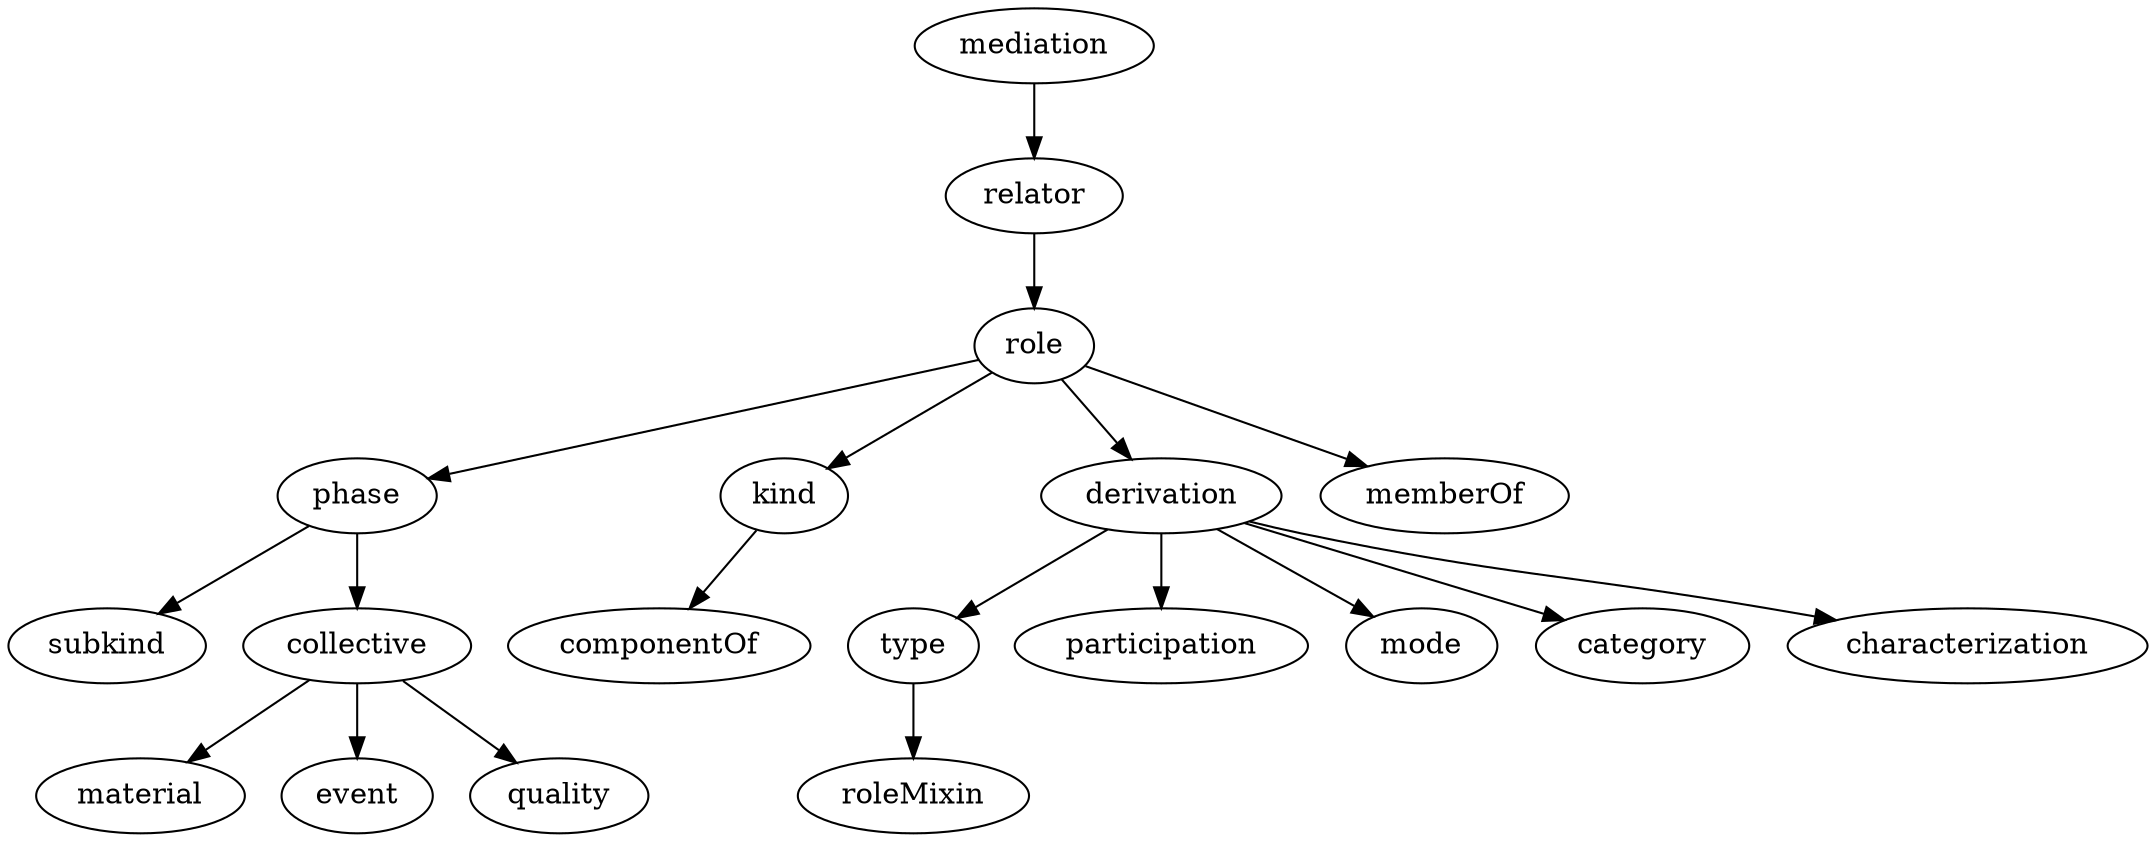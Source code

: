 strict digraph {
mediation;
relator;
role;
phase;
kind;
derivation;
memberOf;
subkind;
collective;
componentOf;
material;
event;
quality;
type;
participation;
mode;
category;
characterization;
roleMixin;
mediation -> relator;
relator -> role;
role -> phase;
role -> kind;
role -> derivation;
role -> memberOf;
phase -> subkind;
phase -> collective;
kind -> componentOf;
derivation -> type;
derivation -> participation;
derivation -> mode;
derivation -> category;
derivation -> characterization;
collective -> material;
collective -> event;
collective -> quality;
type -> roleMixin;
}
